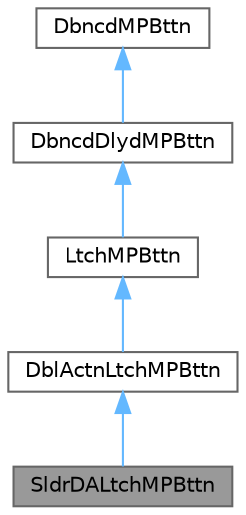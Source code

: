 digraph "SldrDALtchMPBttn"
{
 // LATEX_PDF_SIZE
  bgcolor="transparent";
  edge [fontname=Helvetica,fontsize=10,labelfontname=Helvetica,labelfontsize=10];
  node [fontname=Helvetica,fontsize=10,shape=box,height=0.2,width=0.4];
  Node1 [id="Node000001",label="SldrDALtchMPBttn",height=0.2,width=0.4,color="gray40", fillcolor="grey60", style="filled", fontcolor="black",tooltip="Models a Slider Double Action LDD-MPB combo switch, a.k.a. off/on/dimmer, a.k.a. off/on/volume radio ..."];
  Node2 -> Node1 [id="edge1_Node000001_Node000002",dir="back",color="steelblue1",style="solid",tooltip=" "];
  Node2 [id="Node000002",label="DblActnLtchMPBttn",height=0.2,width=0.4,color="gray40", fillcolor="white", style="filled",URL="$class_dbl_actn_ltch_m_p_bttn.html",tooltip="Abstract class, base to model Double Action LDD-MPBs (DALDD-MPBs)."];
  Node3 -> Node2 [id="edge2_Node000002_Node000003",dir="back",color="steelblue1",style="solid",tooltip=" "];
  Node3 [id="Node000003",label="LtchMPBttn",height=0.2,width=0.4,color="gray40", fillcolor="white", style="filled",URL="$class_ltch_m_p_bttn.html",tooltip="Abstract class, base to model Latched Debounced Delayed MPBs (LDD-MPB)."];
  Node4 -> Node3 [id="edge3_Node000003_Node000004",dir="back",color="steelblue1",style="solid",tooltip=" "];
  Node4 [id="Node000004",label="DbncdDlydMPBttn",height=0.2,width=0.4,color="gray40", fillcolor="white", style="filled",URL="$class_dbncd_dlyd_m_p_bttn.html",tooltip="Models a Debounced Delayed MPB (DD-MPB)."];
  Node5 -> Node4 [id="edge4_Node000004_Node000005",dir="back",color="steelblue1",style="solid",tooltip=" "];
  Node5 [id="Node000005",label="DbncdMPBttn",height=0.2,width=0.4,color="gray40", fillcolor="white", style="filled",URL="$class_dbncd_m_p_bttn.html",tooltip="Base class, models a Debounced Momentary Push Button (D-MPB)."];
}
